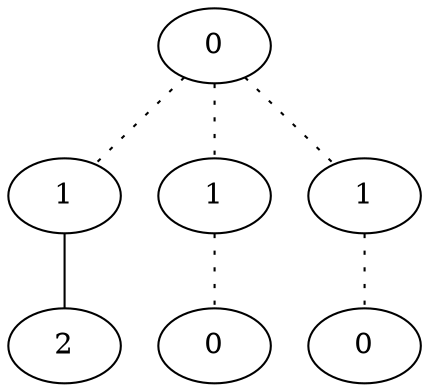 graph {
a0[label=0];
a1[label=1];
a2[label=2];
a3[label=1];
a4[label=0];
a5[label=1];
a6[label=0];
a0 -- a1 [style=dotted];
a0 -- a3 [style=dotted];
a0 -- a5 [style=dotted];
a1 -- a2;
a3 -- a4 [style=dotted];
a5 -- a6 [style=dotted];
}

